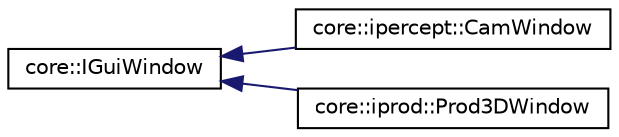 digraph "Graphical Class Hierarchy"
{
  edge [fontname="Helvetica",fontsize="10",labelfontname="Helvetica",labelfontsize="10"];
  node [fontname="Helvetica",fontsize="10",shape=record];
  rankdir="LR";
  Node1 [label="core::IGuiWindow",height=0.2,width=0.4,color="black", fillcolor="white", style="filled",URL="$classcore_1_1_i_gui_window.html"];
  Node1 -> Node2 [dir="back",color="midnightblue",fontsize="10",style="solid",fontname="Helvetica"];
  Node2 [label="core::ipercept::CamWindow",height=0.2,width=0.4,color="black", fillcolor="white", style="filled",URL="$classcore_1_1ipercept_1_1_cam_window.html"];
  Node1 -> Node3 [dir="back",color="midnightblue",fontsize="10",style="solid",fontname="Helvetica"];
  Node3 [label="core::iprod::Prod3DWindow",height=0.2,width=0.4,color="black", fillcolor="white", style="filled",URL="$classcore_1_1iprod_1_1_prod3_d_window.html"];
}
